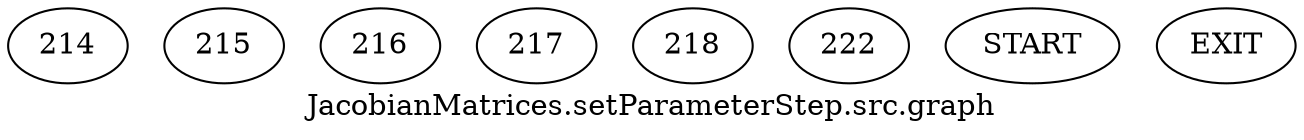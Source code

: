 /* --------------------------------------------------- */
/* Generated by Dr. Garbage Control Flow Graph Factory */
/* http://www.drgarbage.com                            */
/* Version: 4.5.0.201508311741                         */
/* Retrieved on: 2020-01-07 09:40:17.597               */
/* --------------------------------------------------- */
digraph "JacobianMatrices.setParameterStep.src.graph" {
 graph [label="JacobianMatrices.setParameterStep.src.graph"];
 2 [label="214" ]
 3 [label="215" ]
 4 [label="216" ]
 5 [label="217" ]
 6 [label="218" ]
 7 [label="222" ]
 8 [label="START" ]
 9 [label="EXIT" ]
 3  2
 8  2
 2  3
 3  4
 4  5
 5  6
 2  7
 6  9
 7  9
}
